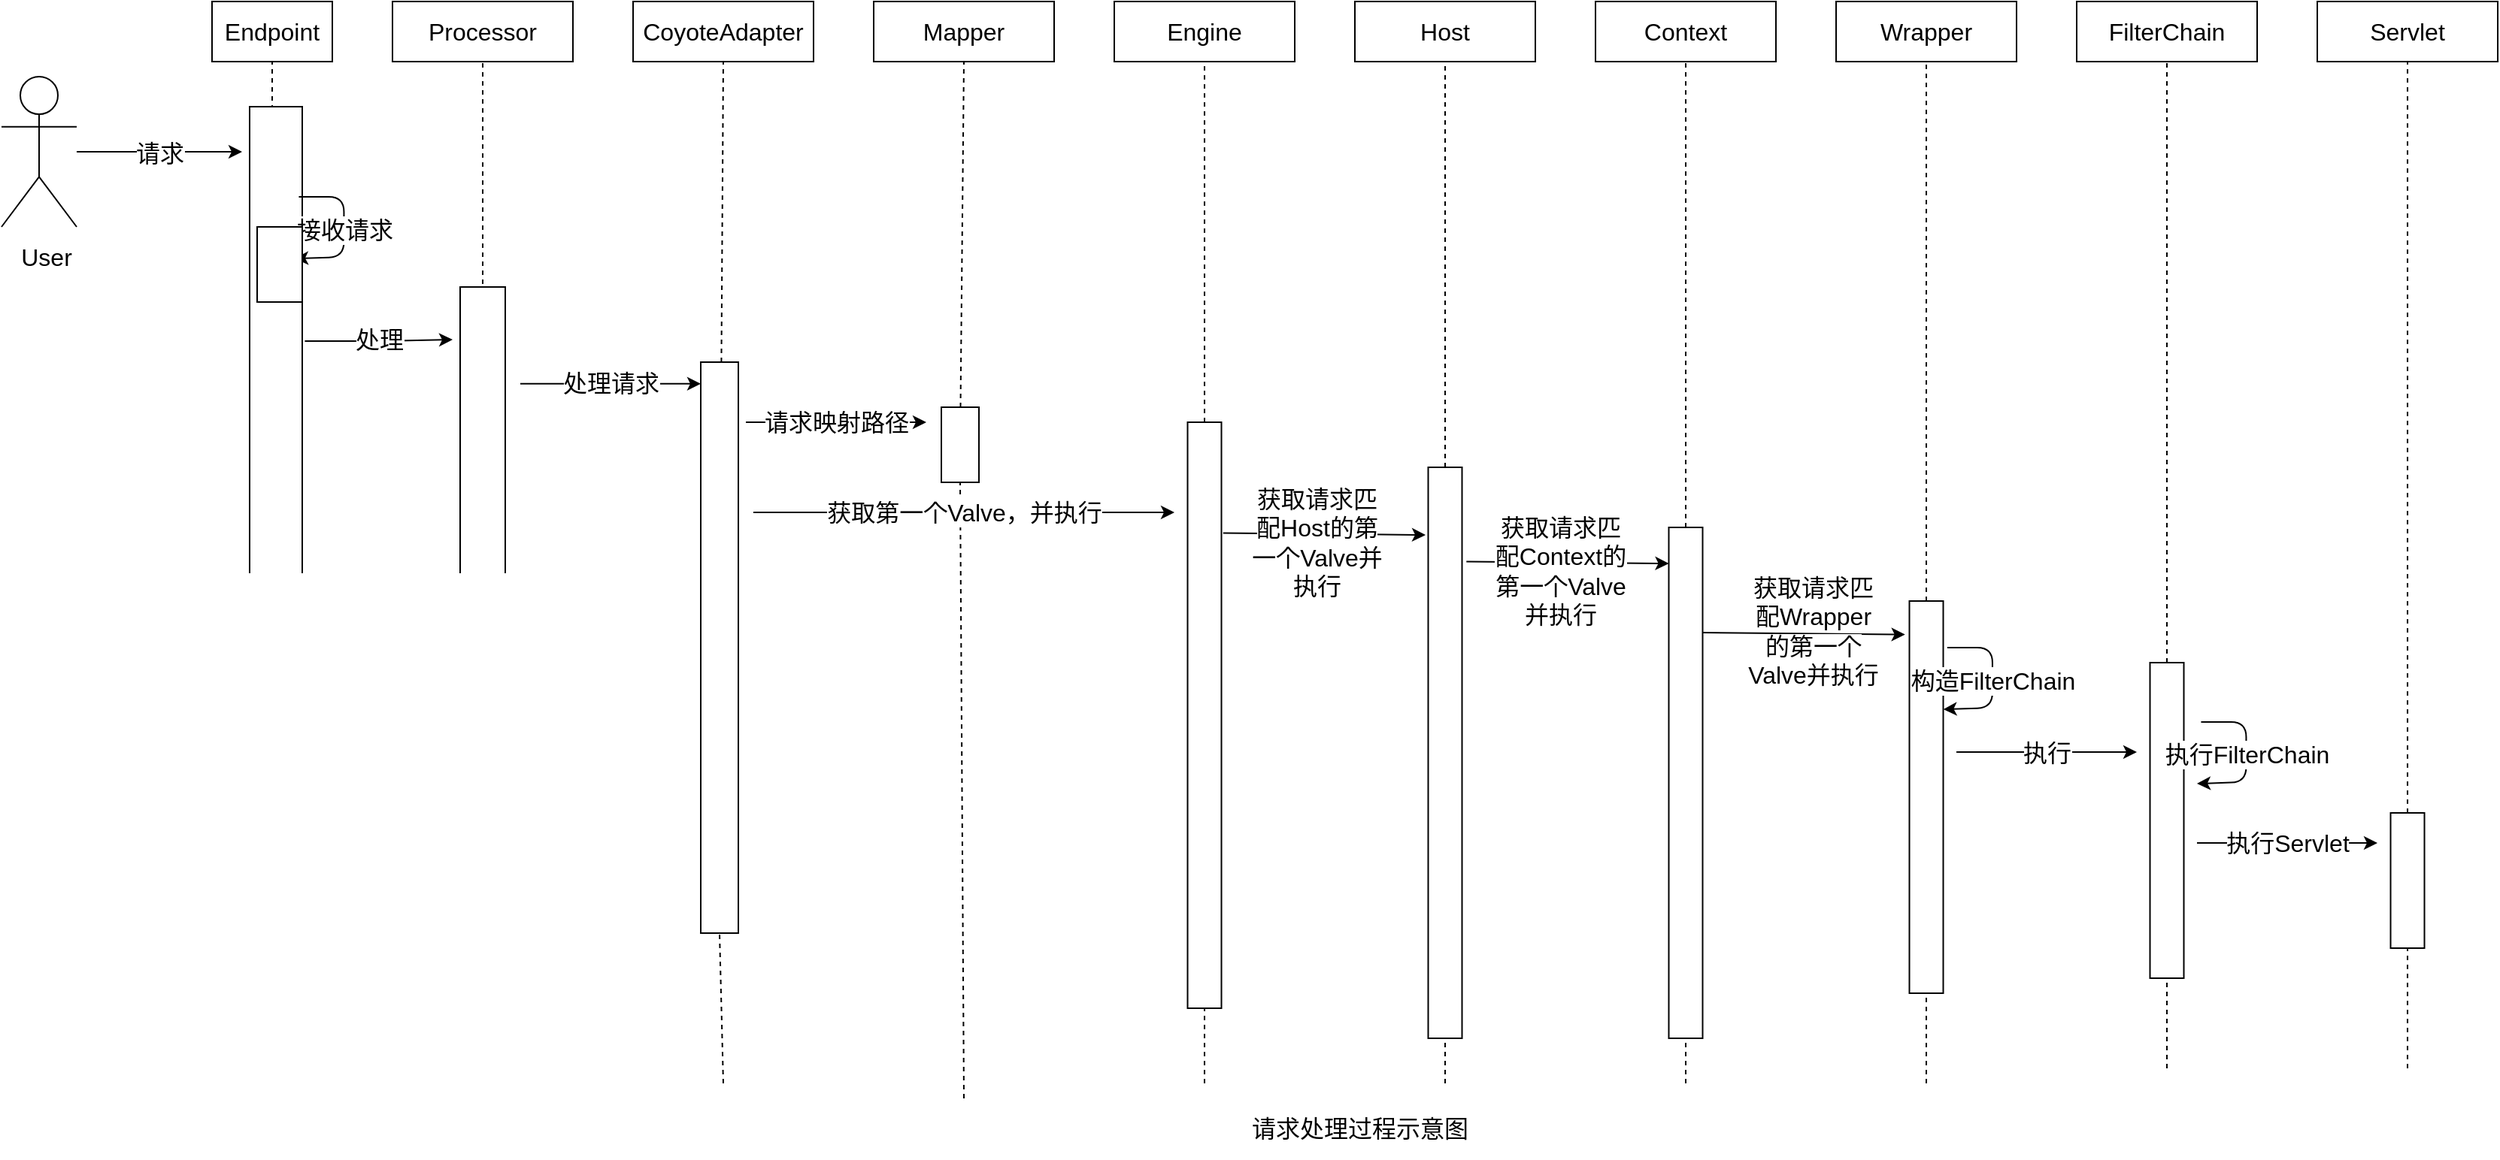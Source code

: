<mxfile version="14.5.8" type="github">
  <diagram id="syFxhz2EDsbqeftqXMqm" name="第 1 页">
    <mxGraphModel dx="1694" dy="1091" grid="0" gridSize="10" guides="1" tooltips="1" connect="1" arrows="1" fold="1" page="1" pageScale="1" pageWidth="9900" pageHeight="9900" math="0" shadow="0">
      <root>
        <mxCell id="0" />
        <mxCell id="1" parent="0" />
        <mxCell id="_ZkU4N29EXZwWz9aZpPe-1" value="请求" style="edgeStyle=orthogonalEdgeStyle;rounded=0;orthogonalLoop=1;jettySize=auto;html=1;fontSize=16;" edge="1" parent="1" source="_ZkU4N29EXZwWz9aZpPe-2">
          <mxGeometry relative="1" as="geometry">
            <mxPoint x="460" y="580.0" as="targetPoint" />
          </mxGeometry>
        </mxCell>
        <mxCell id="_ZkU4N29EXZwWz9aZpPe-2" value="" style="shape=umlActor;verticalLabelPosition=bottom;verticalAlign=top;html=1;outlineConnect=0;" vertex="1" parent="1">
          <mxGeometry x="300" y="530" width="50" height="100" as="geometry" />
        </mxCell>
        <mxCell id="_ZkU4N29EXZwWz9aZpPe-3" value="Endpoint" style="rounded=0;whiteSpace=wrap;html=1;fontSize=16;" vertex="1" parent="1">
          <mxGeometry x="440" y="480" width="80" height="40" as="geometry" />
        </mxCell>
        <mxCell id="_ZkU4N29EXZwWz9aZpPe-4" value="" style="endArrow=none;dashed=1;html=1;fontSize=16;entryX=0.5;entryY=1;entryDx=0;entryDy=0;" edge="1" parent="1" target="_ZkU4N29EXZwWz9aZpPe-3">
          <mxGeometry width="50" height="50" relative="1" as="geometry">
            <mxPoint x="480" y="1200" as="sourcePoint" />
            <mxPoint x="480" y="530" as="targetPoint" />
          </mxGeometry>
        </mxCell>
        <mxCell id="_ZkU4N29EXZwWz9aZpPe-5" value="Processor" style="rounded=0;whiteSpace=wrap;html=1;fontSize=16;" vertex="1" parent="1">
          <mxGeometry x="560" y="480" width="120" height="40" as="geometry" />
        </mxCell>
        <mxCell id="_ZkU4N29EXZwWz9aZpPe-6" value="" style="endArrow=none;dashed=1;html=1;fontSize=16;entryX=0.5;entryY=1;entryDx=0;entryDy=0;" edge="1" parent="1" target="_ZkU4N29EXZwWz9aZpPe-5">
          <mxGeometry width="50" height="50" relative="1" as="geometry">
            <mxPoint x="620" y="1190" as="sourcePoint" />
            <mxPoint x="600" y="530" as="targetPoint" />
          </mxGeometry>
        </mxCell>
        <mxCell id="_ZkU4N29EXZwWz9aZpPe-7" value="FilterChain" style="rounded=0;whiteSpace=wrap;html=1;fontSize=16;" vertex="1" parent="1">
          <mxGeometry x="1680" y="480" width="120" height="40" as="geometry" />
        </mxCell>
        <mxCell id="_ZkU4N29EXZwWz9aZpPe-8" value="" style="endArrow=none;dashed=1;html=1;fontSize=16;entryX=0.5;entryY=1;entryDx=0;entryDy=0;" edge="1" parent="1" source="_ZkU4N29EXZwWz9aZpPe-50" target="_ZkU4N29EXZwWz9aZpPe-7">
          <mxGeometry width="50" height="50" relative="1" as="geometry">
            <mxPoint x="1740" y="1190" as="sourcePoint" />
            <mxPoint x="1760" y="530" as="targetPoint" />
          </mxGeometry>
        </mxCell>
        <mxCell id="_ZkU4N29EXZwWz9aZpPe-9" value="CoyoteAdapter" style="rounded=0;whiteSpace=wrap;html=1;fontSize=16;" vertex="1" parent="1">
          <mxGeometry x="720" y="480" width="120" height="40" as="geometry" />
        </mxCell>
        <mxCell id="_ZkU4N29EXZwWz9aZpPe-10" value="" style="endArrow=none;dashed=1;html=1;fontSize=16;entryX=0.5;entryY=1;entryDx=0;entryDy=0;" edge="1" parent="1" source="_ZkU4N29EXZwWz9aZpPe-32" target="_ZkU4N29EXZwWz9aZpPe-9">
          <mxGeometry width="50" height="50" relative="1" as="geometry">
            <mxPoint x="780" y="1200" as="sourcePoint" />
            <mxPoint x="800" y="530" as="targetPoint" />
          </mxGeometry>
        </mxCell>
        <mxCell id="_ZkU4N29EXZwWz9aZpPe-11" value="Mapper" style="rounded=0;whiteSpace=wrap;html=1;fontSize=16;" vertex="1" parent="1">
          <mxGeometry x="880" y="480" width="120" height="40" as="geometry" />
        </mxCell>
        <mxCell id="_ZkU4N29EXZwWz9aZpPe-12" value="" style="endArrow=none;dashed=1;html=1;fontSize=16;entryX=0.5;entryY=1;entryDx=0;entryDy=0;" edge="1" parent="1" source="_ZkU4N29EXZwWz9aZpPe-35" target="_ZkU4N29EXZwWz9aZpPe-11">
          <mxGeometry width="50" height="50" relative="1" as="geometry">
            <mxPoint x="940" y="1210" as="sourcePoint" />
            <mxPoint x="960" y="530" as="targetPoint" />
          </mxGeometry>
        </mxCell>
        <mxCell id="_ZkU4N29EXZwWz9aZpPe-13" value="Engine" style="rounded=0;whiteSpace=wrap;html=1;fontSize=16;" vertex="1" parent="1">
          <mxGeometry x="1040" y="480" width="120" height="40" as="geometry" />
        </mxCell>
        <mxCell id="_ZkU4N29EXZwWz9aZpPe-14" value="" style="endArrow=none;dashed=1;html=1;fontSize=16;entryX=0.5;entryY=1;entryDx=0;entryDy=0;" edge="1" parent="1" source="_ZkU4N29EXZwWz9aZpPe-38" target="_ZkU4N29EXZwWz9aZpPe-13">
          <mxGeometry width="50" height="50" relative="1" as="geometry">
            <mxPoint x="1100" y="1200" as="sourcePoint" />
            <mxPoint x="1120" y="530" as="targetPoint" />
          </mxGeometry>
        </mxCell>
        <mxCell id="_ZkU4N29EXZwWz9aZpPe-15" value="Host" style="rounded=0;whiteSpace=wrap;html=1;fontSize=16;" vertex="1" parent="1">
          <mxGeometry x="1200" y="480" width="120" height="40" as="geometry" />
        </mxCell>
        <mxCell id="_ZkU4N29EXZwWz9aZpPe-16" value="" style="endArrow=none;dashed=1;html=1;fontSize=16;entryX=0.5;entryY=1;entryDx=0;entryDy=0;" edge="1" parent="1" source="_ZkU4N29EXZwWz9aZpPe-40" target="_ZkU4N29EXZwWz9aZpPe-15">
          <mxGeometry width="50" height="50" relative="1" as="geometry">
            <mxPoint x="1260" y="1200" as="sourcePoint" />
            <mxPoint x="1280" y="530" as="targetPoint" />
          </mxGeometry>
        </mxCell>
        <mxCell id="_ZkU4N29EXZwWz9aZpPe-17" value="Wrapper" style="rounded=0;whiteSpace=wrap;html=1;fontSize=16;" vertex="1" parent="1">
          <mxGeometry x="1520" y="480" width="120" height="40" as="geometry" />
        </mxCell>
        <mxCell id="_ZkU4N29EXZwWz9aZpPe-18" value="" style="endArrow=none;dashed=1;html=1;fontSize=16;entryX=0.5;entryY=1;entryDx=0;entryDy=0;" edge="1" parent="1" source="_ZkU4N29EXZwWz9aZpPe-46" target="_ZkU4N29EXZwWz9aZpPe-17">
          <mxGeometry width="50" height="50" relative="1" as="geometry">
            <mxPoint x="1580" y="1200" as="sourcePoint" />
            <mxPoint x="1600" y="530" as="targetPoint" />
          </mxGeometry>
        </mxCell>
        <mxCell id="_ZkU4N29EXZwWz9aZpPe-19" value="Context" style="rounded=0;whiteSpace=wrap;html=1;fontSize=16;" vertex="1" parent="1">
          <mxGeometry x="1360" y="480" width="120" height="40" as="geometry" />
        </mxCell>
        <mxCell id="_ZkU4N29EXZwWz9aZpPe-20" value="" style="endArrow=none;dashed=1;html=1;fontSize=16;entryX=0.5;entryY=1;entryDx=0;entryDy=0;" edge="1" parent="1" target="_ZkU4N29EXZwWz9aZpPe-19" source="_ZkU4N29EXZwWz9aZpPe-45">
          <mxGeometry width="50" height="50" relative="1" as="geometry">
            <mxPoint x="1420" y="1200" as="sourcePoint" />
            <mxPoint x="1440" y="530" as="targetPoint" />
          </mxGeometry>
        </mxCell>
        <mxCell id="_ZkU4N29EXZwWz9aZpPe-21" value="" style="endArrow=none;dashed=1;html=1;fontSize=16;entryX=0.5;entryY=1;entryDx=0;entryDy=0;" edge="1" parent="1" source="_ZkU4N29EXZwWz9aZpPe-54">
          <mxGeometry width="50" height="50" relative="1" as="geometry">
            <mxPoint x="1900" y="1190" as="sourcePoint" />
            <mxPoint x="1900" y="520.0" as="targetPoint" />
          </mxGeometry>
        </mxCell>
        <mxCell id="_ZkU4N29EXZwWz9aZpPe-22" value="User" style="text;html=1;strokeColor=none;fillColor=none;align=center;verticalAlign=middle;whiteSpace=wrap;rounded=0;fontSize=16;" vertex="1" parent="1">
          <mxGeometry x="310" y="640" width="40" height="20" as="geometry" />
        </mxCell>
        <mxCell id="_ZkU4N29EXZwWz9aZpPe-23" value="" style="rounded=0;whiteSpace=wrap;html=1;fontSize=16;" vertex="1" parent="1">
          <mxGeometry x="465" y="550" width="35" height="563" as="geometry" />
        </mxCell>
        <mxCell id="_ZkU4N29EXZwWz9aZpPe-26" value="接收请求" style="endArrow=classic;html=1;fontSize=16;entryX=1.076;entryY=0.192;entryDx=0;entryDy=0;entryPerimeter=0;" edge="1" parent="1">
          <mxGeometry width="50" height="50" relative="1" as="geometry">
            <mxPoint x="497.72" y="610.0" as="sourcePoint" />
            <mxPoint x="495" y="651.04" as="targetPoint" />
            <Array as="points">
              <mxPoint x="527.72" y="610" />
              <mxPoint x="527.72" y="650" />
            </Array>
          </mxGeometry>
        </mxCell>
        <mxCell id="_ZkU4N29EXZwWz9aZpPe-27" value="处理" style="edgeStyle=orthogonalEdgeStyle;rounded=0;orthogonalLoop=1;jettySize=auto;html=1;fontSize=16;exitX=1.049;exitY=0.277;exitDx=0;exitDy=0;exitPerimeter=0;" edge="1" parent="1" source="_ZkU4N29EXZwWz9aZpPe-23">
          <mxGeometry relative="1" as="geometry">
            <mxPoint x="600" y="705.0" as="targetPoint" />
          </mxGeometry>
        </mxCell>
        <mxCell id="_ZkU4N29EXZwWz9aZpPe-28" value="" style="rounded=0;whiteSpace=wrap;html=1;fontSize=16;" vertex="1" parent="1">
          <mxGeometry x="470" y="630" width="30" height="50" as="geometry" />
        </mxCell>
        <mxCell id="_ZkU4N29EXZwWz9aZpPe-29" value="" style="rounded=0;whiteSpace=wrap;html=1;fontSize=16;" vertex="1" parent="1">
          <mxGeometry x="605" y="670" width="30" height="420" as="geometry" />
        </mxCell>
        <mxCell id="_ZkU4N29EXZwWz9aZpPe-32" value="" style="rounded=0;whiteSpace=wrap;html=1;fontSize=16;" vertex="1" parent="1">
          <mxGeometry x="765" y="720" width="25" height="380" as="geometry" />
        </mxCell>
        <mxCell id="_ZkU4N29EXZwWz9aZpPe-33" value="" style="endArrow=none;dashed=1;html=1;fontSize=16;entryX=0.5;entryY=1;entryDx=0;entryDy=0;" edge="1" parent="1" target="_ZkU4N29EXZwWz9aZpPe-32">
          <mxGeometry width="50" height="50" relative="1" as="geometry">
            <mxPoint x="780" y="1200" as="sourcePoint" />
            <mxPoint x="780" y="520.0" as="targetPoint" />
          </mxGeometry>
        </mxCell>
        <mxCell id="_ZkU4N29EXZwWz9aZpPe-34" value="处理请求" style="edgeStyle=orthogonalEdgeStyle;rounded=0;orthogonalLoop=1;jettySize=auto;html=1;fontSize=16;" edge="1" parent="1">
          <mxGeometry relative="1" as="geometry">
            <mxPoint x="765" y="734.41" as="targetPoint" />
            <mxPoint x="645" y="734.41" as="sourcePoint" />
          </mxGeometry>
        </mxCell>
        <mxCell id="_ZkU4N29EXZwWz9aZpPe-35" value="" style="rounded=0;whiteSpace=wrap;html=1;fontSize=16;" vertex="1" parent="1">
          <mxGeometry x="925" y="750" width="25" height="50" as="geometry" />
        </mxCell>
        <mxCell id="_ZkU4N29EXZwWz9aZpPe-36" value="" style="endArrow=none;dashed=1;html=1;fontSize=16;entryX=0.5;entryY=1;entryDx=0;entryDy=0;" edge="1" parent="1" target="_ZkU4N29EXZwWz9aZpPe-35">
          <mxGeometry width="50" height="50" relative="1" as="geometry">
            <mxPoint x="940" y="1210" as="sourcePoint" />
            <mxPoint x="940" y="520.0" as="targetPoint" />
          </mxGeometry>
        </mxCell>
        <mxCell id="_ZkU4N29EXZwWz9aZpPe-37" value="请求映射路径" style="edgeStyle=orthogonalEdgeStyle;rounded=0;orthogonalLoop=1;jettySize=auto;html=1;fontSize=16;" edge="1" parent="1">
          <mxGeometry relative="1" as="geometry">
            <mxPoint x="915" y="760.0" as="targetPoint" />
            <mxPoint x="795" y="760.0" as="sourcePoint" />
          </mxGeometry>
        </mxCell>
        <mxCell id="_ZkU4N29EXZwWz9aZpPe-38" value="" style="rounded=0;whiteSpace=wrap;html=1;fontSize=16;" vertex="1" parent="1">
          <mxGeometry x="1088.75" y="760" width="22.5" height="390" as="geometry" />
        </mxCell>
        <mxCell id="_ZkU4N29EXZwWz9aZpPe-39" value="" style="endArrow=none;dashed=1;html=1;fontSize=16;entryX=0.5;entryY=1;entryDx=0;entryDy=0;" edge="1" parent="1" target="_ZkU4N29EXZwWz9aZpPe-38">
          <mxGeometry width="50" height="50" relative="1" as="geometry">
            <mxPoint x="1100" y="1200" as="sourcePoint" />
            <mxPoint x="1100" y="520.0" as="targetPoint" />
          </mxGeometry>
        </mxCell>
        <mxCell id="_ZkU4N29EXZwWz9aZpPe-40" value="" style="rounded=0;whiteSpace=wrap;html=1;fontSize=16;" vertex="1" parent="1">
          <mxGeometry x="1248.75" y="790" width="22.5" height="380" as="geometry" />
        </mxCell>
        <mxCell id="_ZkU4N29EXZwWz9aZpPe-41" value="" style="endArrow=none;dashed=1;html=1;fontSize=16;entryX=0.5;entryY=1;entryDx=0;entryDy=0;" edge="1" parent="1" target="_ZkU4N29EXZwWz9aZpPe-40">
          <mxGeometry width="50" height="50" relative="1" as="geometry">
            <mxPoint x="1260" y="1200" as="sourcePoint" />
            <mxPoint x="1260" y="520.0" as="targetPoint" />
          </mxGeometry>
        </mxCell>
        <mxCell id="_ZkU4N29EXZwWz9aZpPe-46" value="" style="rounded=0;whiteSpace=wrap;html=1;fontSize=16;" vertex="1" parent="1">
          <mxGeometry x="1568.75" y="879" width="22.5" height="261" as="geometry" />
        </mxCell>
        <mxCell id="_ZkU4N29EXZwWz9aZpPe-47" value="" style="endArrow=none;dashed=1;html=1;fontSize=16;entryX=0.5;entryY=1;entryDx=0;entryDy=0;" edge="1" parent="1" target="_ZkU4N29EXZwWz9aZpPe-46">
          <mxGeometry width="50" height="50" relative="1" as="geometry">
            <mxPoint x="1580" y="1200" as="sourcePoint" />
            <mxPoint x="1580" y="520" as="targetPoint" />
          </mxGeometry>
        </mxCell>
        <mxCell id="_ZkU4N29EXZwWz9aZpPe-50" value="" style="rounded=0;whiteSpace=wrap;html=1;fontSize=16;" vertex="1" parent="1">
          <mxGeometry x="1728.75" y="920" width="22.5" height="210" as="geometry" />
        </mxCell>
        <mxCell id="_ZkU4N29EXZwWz9aZpPe-51" value="" style="endArrow=none;dashed=1;html=1;fontSize=16;entryX=0.5;entryY=1;entryDx=0;entryDy=0;" edge="1" parent="1" target="_ZkU4N29EXZwWz9aZpPe-50">
          <mxGeometry width="50" height="50" relative="1" as="geometry">
            <mxPoint x="1740" y="1190" as="sourcePoint" />
            <mxPoint x="1740" y="520" as="targetPoint" />
          </mxGeometry>
        </mxCell>
        <mxCell id="_ZkU4N29EXZwWz9aZpPe-54" value="" style="rounded=0;whiteSpace=wrap;html=1;fontSize=16;" vertex="1" parent="1">
          <mxGeometry x="1888.75" y="1020" width="22.5" height="90" as="geometry" />
        </mxCell>
        <mxCell id="_ZkU4N29EXZwWz9aZpPe-55" value="" style="endArrow=none;dashed=1;html=1;fontSize=16;entryX=0.5;entryY=1;entryDx=0;entryDy=0;" edge="1" parent="1" target="_ZkU4N29EXZwWz9aZpPe-54">
          <mxGeometry width="50" height="50" relative="1" as="geometry">
            <mxPoint x="1900" y="1190" as="sourcePoint" />
            <mxPoint x="1900" y="520" as="targetPoint" />
          </mxGeometry>
        </mxCell>
        <mxCell id="_ZkU4N29EXZwWz9aZpPe-56" value="执行Servlet" style="edgeStyle=orthogonalEdgeStyle;rounded=0;orthogonalLoop=1;jettySize=auto;html=1;fontSize=16;" edge="1" parent="1">
          <mxGeometry relative="1" as="geometry">
            <mxPoint x="1880" y="1040.0" as="targetPoint" />
            <mxPoint x="1760" y="1040.0" as="sourcePoint" />
          </mxGeometry>
        </mxCell>
        <mxCell id="_ZkU4N29EXZwWz9aZpPe-78" value="请求处理过程示意图" style="text;html=1;strokeColor=none;fillColor=none;align=center;verticalAlign=middle;whiteSpace=wrap;rounded=0;fontSize=16;" vertex="1" parent="1">
          <mxGeometry x="1088.75" y="1210" width="229" height="40" as="geometry" />
        </mxCell>
        <mxCell id="_ZkU4N29EXZwWz9aZpPe-79" value="Servlet" style="rounded=0;whiteSpace=wrap;html=1;fontSize=16;" vertex="1" parent="1">
          <mxGeometry x="1840" y="480" width="120" height="40" as="geometry" />
        </mxCell>
        <mxCell id="_ZkU4N29EXZwWz9aZpPe-81" value="&lt;font style=&quot;font-size: 16px&quot;&gt;获取第一个Valve，并执行&lt;/font&gt;" style="endArrow=classic;html=1;" edge="1" parent="1">
          <mxGeometry width="50" height="50" relative="1" as="geometry">
            <mxPoint x="800" y="820" as="sourcePoint" />
            <mxPoint x="1080" y="820" as="targetPoint" />
          </mxGeometry>
        </mxCell>
        <mxCell id="_ZkU4N29EXZwWz9aZpPe-82" value="" style="endArrow=classic;html=1;exitX=1.051;exitY=0.189;exitDx=0;exitDy=0;exitPerimeter=0;" edge="1" parent="1" source="_ZkU4N29EXZwWz9aZpPe-38">
          <mxGeometry width="50" height="50" relative="1" as="geometry">
            <mxPoint x="1111.25" y="830.79" as="sourcePoint" />
            <mxPoint x="1247" y="835" as="targetPoint" />
          </mxGeometry>
        </mxCell>
        <mxCell id="_ZkU4N29EXZwWz9aZpPe-83" value="&lt;span style=&quot;background-color: rgb(255 , 255 , 255)&quot;&gt;获取请求匹配Host的第一个Valve并执行&lt;/span&gt;" style="text;html=1;strokeColor=none;fillColor=none;align=center;verticalAlign=middle;whiteSpace=wrap;rounded=0;fontSize=16;" vertex="1" parent="1">
          <mxGeometry x="1130" y="801" width="90" height="78" as="geometry" />
        </mxCell>
        <mxCell id="_ZkU4N29EXZwWz9aZpPe-45" value="" style="rounded=0;whiteSpace=wrap;html=1;fontSize=16;" vertex="1" parent="1">
          <mxGeometry x="1408.75" y="830" width="22.5" height="340" as="geometry" />
        </mxCell>
        <mxCell id="_ZkU4N29EXZwWz9aZpPe-85" value="" style="endArrow=none;dashed=1;html=1;fontSize=16;entryX=0.5;entryY=1;entryDx=0;entryDy=0;" edge="1" parent="1" target="_ZkU4N29EXZwWz9aZpPe-45">
          <mxGeometry width="50" height="50" relative="1" as="geometry">
            <mxPoint x="1420" y="1200" as="sourcePoint" />
            <mxPoint x="1420" y="520.0" as="targetPoint" />
          </mxGeometry>
        </mxCell>
        <mxCell id="_ZkU4N29EXZwWz9aZpPe-89" value="" style="endArrow=classic;html=1;exitX=1.051;exitY=0.189;exitDx=0;exitDy=0;exitPerimeter=0;" edge="1" parent="1">
          <mxGeometry width="50" height="50" relative="1" as="geometry">
            <mxPoint x="1431.247" y="900" as="sourcePoint" />
            <mxPoint x="1565.85" y="901.29" as="targetPoint" />
          </mxGeometry>
        </mxCell>
        <mxCell id="_ZkU4N29EXZwWz9aZpPe-90" value="&lt;span style=&quot;background-color: rgb(255 , 255 , 255)&quot;&gt;获取请求匹配Wrapper的第一个Valve并执行&lt;/span&gt;" style="text;html=1;strokeColor=none;fillColor=none;align=center;verticalAlign=middle;whiteSpace=wrap;rounded=0;fontSize=16;" vertex="1" parent="1">
          <mxGeometry x="1459.5" y="860" width="90" height="78" as="geometry" />
        </mxCell>
        <mxCell id="_ZkU4N29EXZwWz9aZpPe-91" value="" style="endArrow=classic;html=1;exitX=1.051;exitY=0.189;exitDx=0;exitDy=0;exitPerimeter=0;" edge="1" parent="1">
          <mxGeometry width="50" height="50" relative="1" as="geometry">
            <mxPoint x="1274.148" y="852.71" as="sourcePoint" />
            <mxPoint x="1408.75" y="854" as="targetPoint" />
          </mxGeometry>
        </mxCell>
        <mxCell id="_ZkU4N29EXZwWz9aZpPe-92" value="&lt;span style=&quot;background-color: rgb(255 , 255 , 255)&quot;&gt;获取请求匹配Context的第一个Valve并执行&lt;/span&gt;" style="text;html=1;strokeColor=none;fillColor=none;align=center;verticalAlign=middle;whiteSpace=wrap;rounded=0;fontSize=16;" vertex="1" parent="1">
          <mxGeometry x="1291.75" y="820" width="90" height="78" as="geometry" />
        </mxCell>
        <mxCell id="_ZkU4N29EXZwWz9aZpPe-94" value="构造FilterChain" style="endArrow=classic;html=1;fontSize=16;entryX=1.076;entryY=0.192;entryDx=0;entryDy=0;entryPerimeter=0;" edge="1" parent="1">
          <mxGeometry width="50" height="50" relative="1" as="geometry">
            <mxPoint x="1593.97" y="910.0" as="sourcePoint" />
            <mxPoint x="1591.25" y="951.04" as="targetPoint" />
            <Array as="points">
              <mxPoint x="1623.97" y="910" />
              <mxPoint x="1623.97" y="950" />
            </Array>
          </mxGeometry>
        </mxCell>
        <mxCell id="_ZkU4N29EXZwWz9aZpPe-95" value="执行" style="edgeStyle=orthogonalEdgeStyle;rounded=0;orthogonalLoop=1;jettySize=auto;html=1;fontSize=16;" edge="1" parent="1">
          <mxGeometry relative="1" as="geometry">
            <mxPoint x="1720" y="979.5" as="targetPoint" />
            <mxPoint x="1600" y="979.5" as="sourcePoint" />
          </mxGeometry>
        </mxCell>
        <mxCell id="_ZkU4N29EXZwWz9aZpPe-96" value="执行FilterChain" style="endArrow=classic;html=1;fontSize=16;entryX=1.076;entryY=0.192;entryDx=0;entryDy=0;entryPerimeter=0;" edge="1" parent="1">
          <mxGeometry width="50" height="50" relative="1" as="geometry">
            <mxPoint x="1762.72" y="959.48" as="sourcePoint" />
            <mxPoint x="1760" y="1000.52" as="targetPoint" />
            <Array as="points">
              <mxPoint x="1792.72" y="959.48" />
              <mxPoint x="1792.72" y="999.48" />
            </Array>
          </mxGeometry>
        </mxCell>
      </root>
    </mxGraphModel>
  </diagram>
</mxfile>
